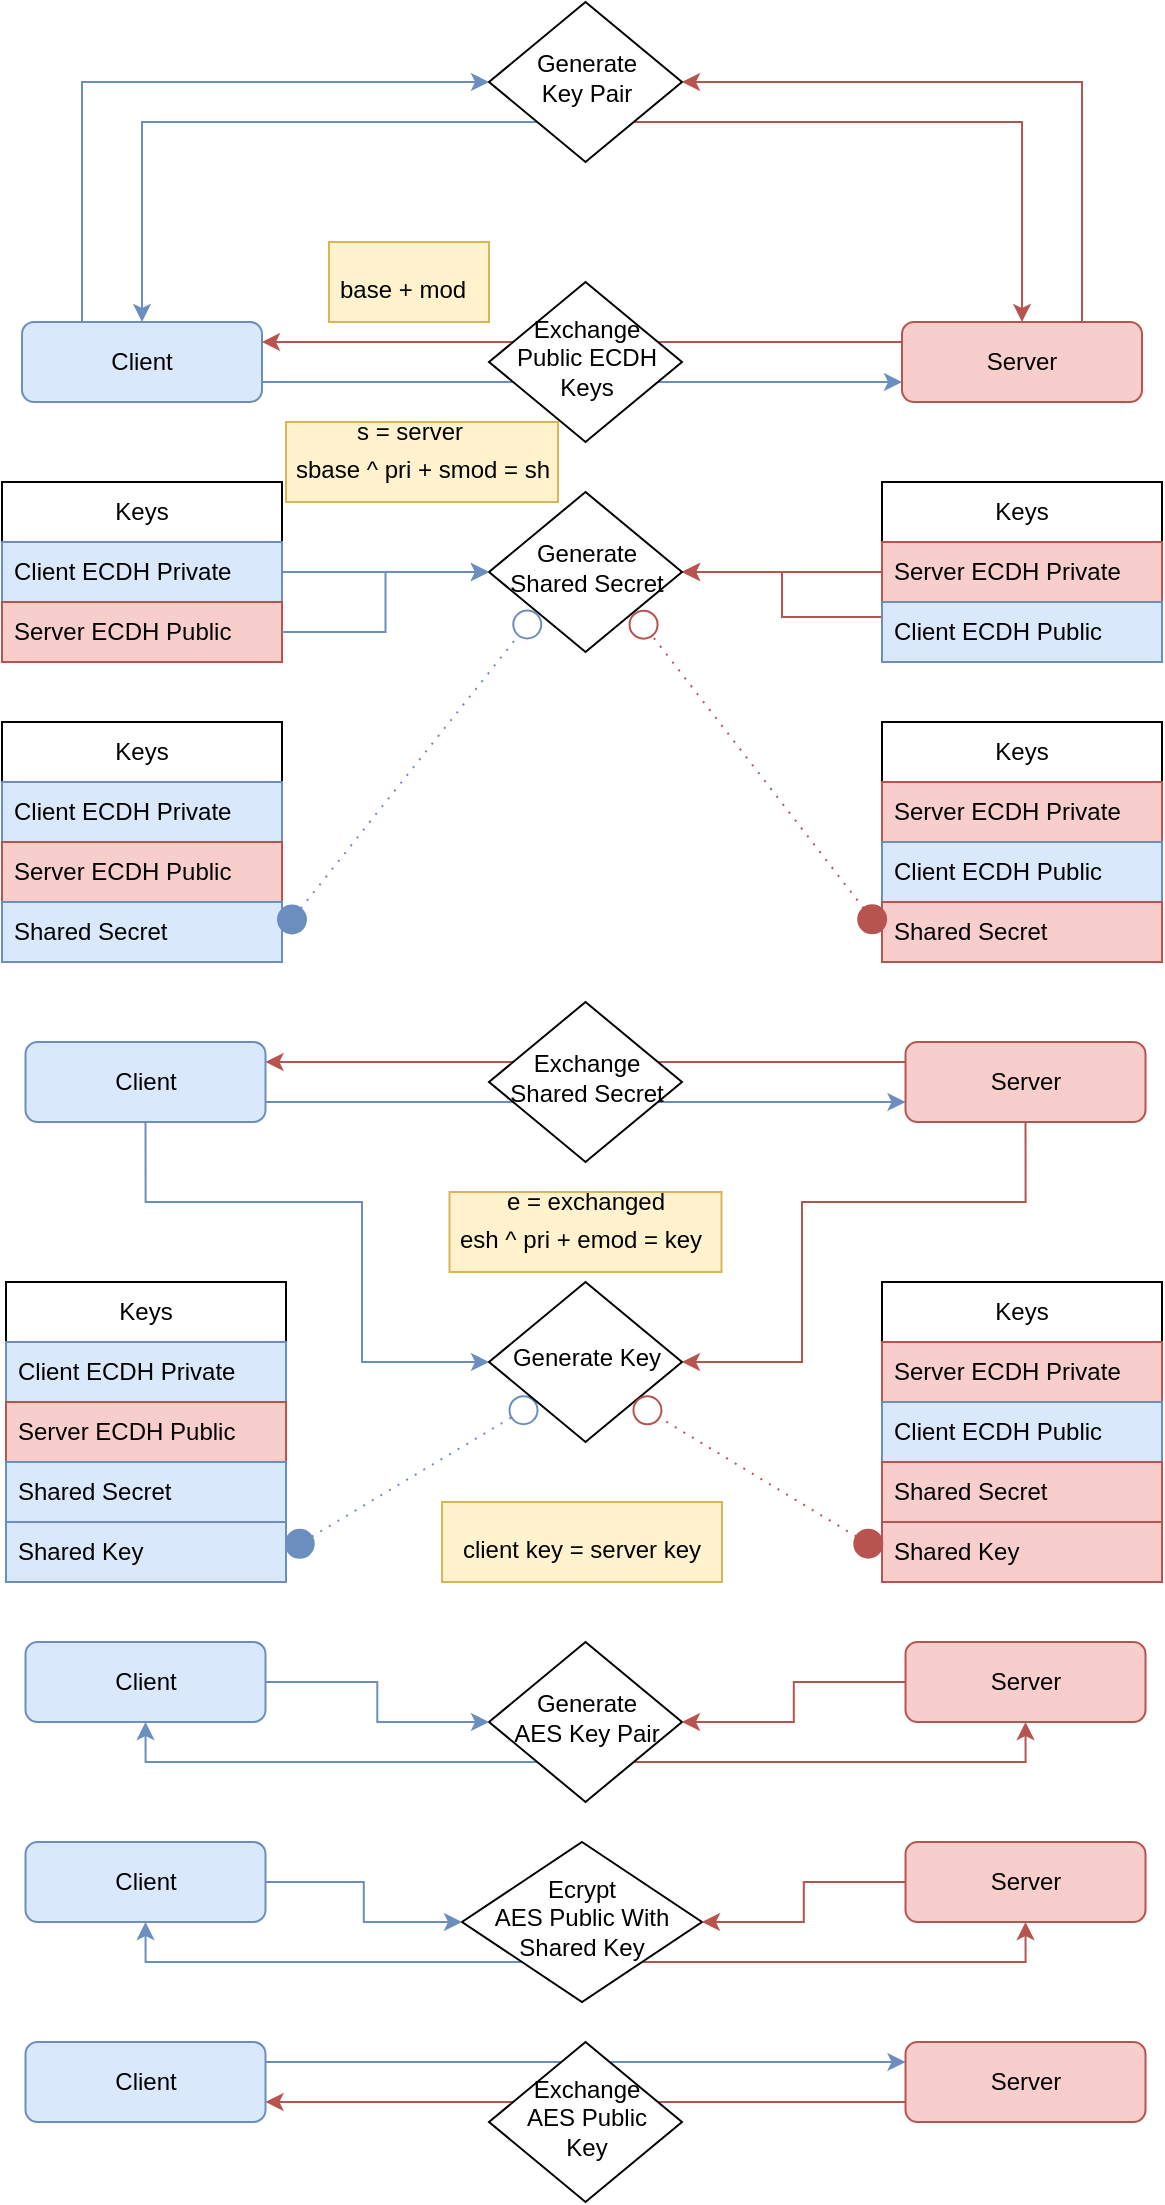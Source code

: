 <mxfile version="22.0.2" type="device">
  <diagram id="C5RBs43oDa-KdzZeNtuy" name="Page-1">
    <mxGraphModel dx="1434" dy="844" grid="1" gridSize="10" guides="1" tooltips="1" connect="1" arrows="1" fold="1" page="1" pageScale="1" pageWidth="827" pageHeight="1169" math="0" shadow="0">
      <root>
        <mxCell id="WIyWlLk6GJQsqaUBKTNV-0" />
        <mxCell id="WIyWlLk6GJQsqaUBKTNV-1" parent="WIyWlLk6GJQsqaUBKTNV-0" />
        <mxCell id="qKDCIm-A8HtyoyCFsas0-4" style="edgeStyle=orthogonalEdgeStyle;rounded=0;orthogonalLoop=1;jettySize=auto;html=1;exitX=1;exitY=0.75;exitDx=0;exitDy=0;entryX=0;entryY=0.75;entryDx=0;entryDy=0;fillColor=#dae8fc;strokeColor=#6c8ebf;" parent="WIyWlLk6GJQsqaUBKTNV-1" source="qKDCIm-A8HtyoyCFsas0-0" target="qKDCIm-A8HtyoyCFsas0-1" edge="1">
          <mxGeometry relative="1" as="geometry" />
        </mxCell>
        <mxCell id="qKDCIm-A8HtyoyCFsas0-20" style="edgeStyle=orthogonalEdgeStyle;rounded=0;orthogonalLoop=1;jettySize=auto;html=1;exitX=0.25;exitY=0;exitDx=0;exitDy=0;entryX=0;entryY=0.5;entryDx=0;entryDy=0;fillColor=#dae8fc;strokeColor=#6c8ebf;" parent="WIyWlLk6GJQsqaUBKTNV-1" source="qKDCIm-A8HtyoyCFsas0-0" target="qKDCIm-A8HtyoyCFsas0-19" edge="1">
          <mxGeometry relative="1" as="geometry" />
        </mxCell>
        <mxCell id="qKDCIm-A8HtyoyCFsas0-0" value="Client" style="rounded=1;whiteSpace=wrap;html=1;fontSize=12;glass=0;strokeWidth=1;shadow=0;fillColor=#dae8fc;strokeColor=#6c8ebf;" parent="WIyWlLk6GJQsqaUBKTNV-1" vertex="1">
          <mxGeometry x="70" y="180" width="120" height="40" as="geometry" />
        </mxCell>
        <mxCell id="qKDCIm-A8HtyoyCFsas0-5" style="edgeStyle=orthogonalEdgeStyle;rounded=0;orthogonalLoop=1;jettySize=auto;html=1;exitX=0;exitY=0.25;exitDx=0;exitDy=0;entryX=1;entryY=0.25;entryDx=0;entryDy=0;fillColor=#f8cecc;strokeColor=#b85450;" parent="WIyWlLk6GJQsqaUBKTNV-1" source="qKDCIm-A8HtyoyCFsas0-1" target="qKDCIm-A8HtyoyCFsas0-0" edge="1">
          <mxGeometry relative="1" as="geometry" />
        </mxCell>
        <mxCell id="qKDCIm-A8HtyoyCFsas0-22" style="edgeStyle=orthogonalEdgeStyle;rounded=0;orthogonalLoop=1;jettySize=auto;html=1;exitX=0.75;exitY=0;exitDx=0;exitDy=0;entryX=1;entryY=0.5;entryDx=0;entryDy=0;fillColor=#f8cecc;strokeColor=#b85450;" parent="WIyWlLk6GJQsqaUBKTNV-1" source="qKDCIm-A8HtyoyCFsas0-1" target="qKDCIm-A8HtyoyCFsas0-19" edge="1">
          <mxGeometry relative="1" as="geometry" />
        </mxCell>
        <mxCell id="qKDCIm-A8HtyoyCFsas0-1" value="Server" style="rounded=1;whiteSpace=wrap;html=1;fontSize=12;glass=0;strokeWidth=1;shadow=0;fillColor=#f8cecc;strokeColor=#b85450;" parent="WIyWlLk6GJQsqaUBKTNV-1" vertex="1">
          <mxGeometry x="510" y="180" width="120" height="40" as="geometry" />
        </mxCell>
        <mxCell id="qKDCIm-A8HtyoyCFsas0-2" value="Exchange Public ECDH Keys" style="rhombus;whiteSpace=wrap;html=1;shadow=0;fontFamily=Helvetica;fontSize=12;align=center;strokeWidth=1;spacing=6;spacingTop=-4;" parent="WIyWlLk6GJQsqaUBKTNV-1" vertex="1">
          <mxGeometry x="303.5" y="160" width="96.5" height="80" as="geometry" />
        </mxCell>
        <mxCell id="qKDCIm-A8HtyoyCFsas0-13" style="edgeStyle=orthogonalEdgeStyle;rounded=0;orthogonalLoop=1;jettySize=auto;html=1;exitX=1;exitY=0.5;exitDx=0;exitDy=0;entryX=0;entryY=0.5;entryDx=0;entryDy=0;fillColor=#dae8fc;strokeColor=#6c8ebf;" parent="WIyWlLk6GJQsqaUBKTNV-1" source="qKDCIm-A8HtyoyCFsas0-7" target="qKDCIm-A8HtyoyCFsas0-12" edge="1">
          <mxGeometry relative="1" as="geometry">
            <Array as="points">
              <mxPoint x="304" y="305" />
            </Array>
          </mxGeometry>
        </mxCell>
        <mxCell id="qKDCIm-A8HtyoyCFsas0-6" value="Keys" style="swimlane;fontStyle=0;childLayout=stackLayout;horizontal=1;startSize=30;horizontalStack=0;resizeParent=1;resizeParentMax=0;resizeLast=0;collapsible=1;marginBottom=0;whiteSpace=wrap;html=1;" parent="WIyWlLk6GJQsqaUBKTNV-1" vertex="1">
          <mxGeometry x="60" y="260" width="140" height="90" as="geometry" />
        </mxCell>
        <mxCell id="qKDCIm-A8HtyoyCFsas0-7" value="Client ECDH Private" style="text;strokeColor=#6c8ebf;fillColor=#dae8fc;align=left;verticalAlign=middle;spacingLeft=4;spacingRight=4;overflow=hidden;points=[[0,0.5],[1,0.5]];portConstraint=eastwest;rotatable=0;whiteSpace=wrap;html=1;" parent="qKDCIm-A8HtyoyCFsas0-6" vertex="1">
          <mxGeometry y="30" width="140" height="30" as="geometry" />
        </mxCell>
        <mxCell id="qKDCIm-A8HtyoyCFsas0-24" value="Server ECDH Public" style="text;strokeColor=#b85450;fillColor=#f8cecc;align=left;verticalAlign=middle;spacingLeft=4;spacingRight=4;overflow=hidden;points=[[0,0.5],[1,0.5]];portConstraint=eastwest;rotatable=0;whiteSpace=wrap;html=1;" parent="qKDCIm-A8HtyoyCFsas0-6" vertex="1">
          <mxGeometry y="60" width="140" height="30" as="geometry" />
        </mxCell>
        <mxCell id="qKDCIm-A8HtyoyCFsas0-45" style="edgeStyle=orthogonalEdgeStyle;rounded=0;orthogonalLoop=1;jettySize=auto;html=1;exitX=0;exitY=0.5;exitDx=0;exitDy=0;entryX=1;entryY=0.5;entryDx=0;entryDy=0;fillColor=#f8cecc;strokeColor=#b85450;" parent="WIyWlLk6GJQsqaUBKTNV-1" source="qKDCIm-A8HtyoyCFsas0-10" target="qKDCIm-A8HtyoyCFsas0-12" edge="1">
          <mxGeometry relative="1" as="geometry" />
        </mxCell>
        <mxCell id="qKDCIm-A8HtyoyCFsas0-46" style="edgeStyle=orthogonalEdgeStyle;rounded=0;orthogonalLoop=1;jettySize=auto;html=1;exitX=0;exitY=0.75;exitDx=0;exitDy=0;fillColor=#f8cecc;strokeColor=#b85450;" parent="WIyWlLk6GJQsqaUBKTNV-1" source="qKDCIm-A8HtyoyCFsas0-10" target="qKDCIm-A8HtyoyCFsas0-12" edge="1">
          <mxGeometry relative="1" as="geometry" />
        </mxCell>
        <mxCell id="qKDCIm-A8HtyoyCFsas0-10" value="Keys" style="swimlane;fontStyle=0;childLayout=stackLayout;horizontal=1;startSize=30;horizontalStack=0;resizeParent=1;resizeParentMax=0;resizeLast=0;collapsible=1;marginBottom=0;whiteSpace=wrap;html=1;" parent="WIyWlLk6GJQsqaUBKTNV-1" vertex="1">
          <mxGeometry x="500" y="260" width="140" height="90" as="geometry" />
        </mxCell>
        <mxCell id="qKDCIm-A8HtyoyCFsas0-11" value="Server ECDH Private" style="text;strokeColor=#b85450;fillColor=#f8cecc;align=left;verticalAlign=middle;spacingLeft=4;spacingRight=4;overflow=hidden;points=[[0,0.5],[1,0.5]];portConstraint=eastwest;rotatable=0;whiteSpace=wrap;html=1;" parent="qKDCIm-A8HtyoyCFsas0-10" vertex="1">
          <mxGeometry y="30" width="140" height="30" as="geometry" />
        </mxCell>
        <mxCell id="qKDCIm-A8HtyoyCFsas0-25" value="Client ECDH Public" style="text;strokeColor=#6c8ebf;fillColor=#dae8fc;align=left;verticalAlign=middle;spacingLeft=4;spacingRight=4;overflow=hidden;points=[[0,0.5],[1,0.5]];portConstraint=eastwest;rotatable=0;whiteSpace=wrap;html=1;" parent="qKDCIm-A8HtyoyCFsas0-10" vertex="1">
          <mxGeometry y="60" width="140" height="30" as="geometry" />
        </mxCell>
        <mxCell id="qKDCIm-A8HtyoyCFsas0-12" value="Generate Shared Secret" style="rhombus;whiteSpace=wrap;html=1;shadow=0;fontFamily=Helvetica;fontSize=12;align=center;strokeWidth=1;spacing=6;spacingTop=-4;" parent="WIyWlLk6GJQsqaUBKTNV-1" vertex="1">
          <mxGeometry x="303.5" y="265" width="96.5" height="80" as="geometry" />
        </mxCell>
        <mxCell id="qKDCIm-A8HtyoyCFsas0-14" value="Keys" style="swimlane;fontStyle=0;childLayout=stackLayout;horizontal=1;startSize=30;horizontalStack=0;resizeParent=1;resizeParentMax=0;resizeLast=0;collapsible=1;marginBottom=0;whiteSpace=wrap;html=1;" parent="WIyWlLk6GJQsqaUBKTNV-1" vertex="1">
          <mxGeometry x="60" y="380" width="140" height="120" as="geometry" />
        </mxCell>
        <mxCell id="qKDCIm-A8HtyoyCFsas0-15" value="Client ECDH Private" style="text;strokeColor=#6c8ebf;fillColor=#dae8fc;align=left;verticalAlign=middle;spacingLeft=4;spacingRight=4;overflow=hidden;points=[[0,0.5],[1,0.5]];portConstraint=eastwest;rotatable=0;whiteSpace=wrap;html=1;" parent="qKDCIm-A8HtyoyCFsas0-14" vertex="1">
          <mxGeometry y="30" width="140" height="30" as="geometry" />
        </mxCell>
        <mxCell id="qKDCIm-A8HtyoyCFsas0-27" value="Server ECDH Public" style="text;strokeColor=#b85450;fillColor=#f8cecc;align=left;verticalAlign=middle;spacingLeft=4;spacingRight=4;overflow=hidden;points=[[0,0.5],[1,0.5]];portConstraint=eastwest;rotatable=0;whiteSpace=wrap;html=1;" parent="qKDCIm-A8HtyoyCFsas0-14" vertex="1">
          <mxGeometry y="60" width="140" height="30" as="geometry" />
        </mxCell>
        <mxCell id="qKDCIm-A8HtyoyCFsas0-16" value="Shared Secret" style="text;strokeColor=#6c8ebf;fillColor=#dae8fc;align=left;verticalAlign=middle;spacingLeft=4;spacingRight=4;overflow=hidden;points=[[0,0.5],[1,0.5]];portConstraint=eastwest;rotatable=0;whiteSpace=wrap;html=1;" parent="qKDCIm-A8HtyoyCFsas0-14" vertex="1">
          <mxGeometry y="90" width="140" height="30" as="geometry" />
        </mxCell>
        <mxCell id="qKDCIm-A8HtyoyCFsas0-18" value="&lt;h1&gt;&lt;span style=&quot;background-color: initial; font-size: 12px; font-weight: normal;&quot;&gt;base + mod&lt;/span&gt;&lt;br&gt;&lt;/h1&gt;" style="text;html=1;strokeColor=#d6b656;fillColor=#fff2cc;spacing=5;spacingTop=-20;whiteSpace=wrap;overflow=hidden;rounded=0;" parent="WIyWlLk6GJQsqaUBKTNV-1" vertex="1">
          <mxGeometry x="223.5" y="140" width="80" height="40" as="geometry" />
        </mxCell>
        <mxCell id="qKDCIm-A8HtyoyCFsas0-21" style="edgeStyle=orthogonalEdgeStyle;rounded=0;orthogonalLoop=1;jettySize=auto;html=1;exitX=0;exitY=1;exitDx=0;exitDy=0;entryX=0.5;entryY=0;entryDx=0;entryDy=0;fillColor=#dae8fc;strokeColor=#6c8ebf;" parent="WIyWlLk6GJQsqaUBKTNV-1" source="qKDCIm-A8HtyoyCFsas0-19" target="qKDCIm-A8HtyoyCFsas0-0" edge="1">
          <mxGeometry relative="1" as="geometry" />
        </mxCell>
        <mxCell id="qKDCIm-A8HtyoyCFsas0-23" style="edgeStyle=orthogonalEdgeStyle;rounded=0;orthogonalLoop=1;jettySize=auto;html=1;exitX=1;exitY=1;exitDx=0;exitDy=0;entryX=0.5;entryY=0;entryDx=0;entryDy=0;fillColor=#f8cecc;strokeColor=#b85450;" parent="WIyWlLk6GJQsqaUBKTNV-1" source="qKDCIm-A8HtyoyCFsas0-19" target="qKDCIm-A8HtyoyCFsas0-1" edge="1">
          <mxGeometry relative="1" as="geometry" />
        </mxCell>
        <mxCell id="qKDCIm-A8HtyoyCFsas0-19" value="Generate &lt;br&gt;Key Pair" style="rhombus;whiteSpace=wrap;html=1;shadow=0;fontFamily=Helvetica;fontSize=12;align=center;strokeWidth=1;spacing=6;spacingTop=-4;" parent="WIyWlLk6GJQsqaUBKTNV-1" vertex="1">
          <mxGeometry x="303.5" y="20" width="96.5" height="80" as="geometry" />
        </mxCell>
        <mxCell id="qKDCIm-A8HtyoyCFsas0-26" style="edgeStyle=orthogonalEdgeStyle;rounded=0;orthogonalLoop=1;jettySize=auto;html=1;exitX=1;exitY=0.5;exitDx=0;exitDy=0;entryX=0;entryY=0.5;entryDx=0;entryDy=0;fillColor=#dae8fc;strokeColor=#6c8ebf;" parent="WIyWlLk6GJQsqaUBKTNV-1" source="qKDCIm-A8HtyoyCFsas0-24" target="qKDCIm-A8HtyoyCFsas0-12" edge="1">
          <mxGeometry relative="1" as="geometry" />
        </mxCell>
        <mxCell id="qKDCIm-A8HtyoyCFsas0-28" value="&lt;h1&gt;&lt;span style=&quot;background-color: initial; font-size: 12px; font-weight: normal;&quot;&gt;sbase ^ pri + smod = sh&lt;/span&gt;&lt;br&gt;&lt;/h1&gt;" style="text;html=1;strokeColor=#d6b656;fillColor=#fff2cc;spacing=5;spacingTop=-20;whiteSpace=wrap;overflow=hidden;rounded=0;" parent="WIyWlLk6GJQsqaUBKTNV-1" vertex="1">
          <mxGeometry x="202" y="230" width="136" height="40" as="geometry" />
        </mxCell>
        <mxCell id="qKDCIm-A8HtyoyCFsas0-32" style="edgeStyle=orthogonalEdgeStyle;rounded=0;orthogonalLoop=1;jettySize=auto;html=1;exitX=1;exitY=0.75;exitDx=0;exitDy=0;entryX=0;entryY=0.75;entryDx=0;entryDy=0;fillColor=#dae8fc;strokeColor=#6c8ebf;" parent="WIyWlLk6GJQsqaUBKTNV-1" source="qKDCIm-A8HtyoyCFsas0-29" target="qKDCIm-A8HtyoyCFsas0-30" edge="1">
          <mxGeometry relative="1" as="geometry" />
        </mxCell>
        <mxCell id="qKDCIm-A8HtyoyCFsas0-43" style="edgeStyle=orthogonalEdgeStyle;rounded=0;orthogonalLoop=1;jettySize=auto;html=1;exitX=0.5;exitY=1;exitDx=0;exitDy=0;entryX=0;entryY=0.5;entryDx=0;entryDy=0;fillColor=#dae8fc;strokeColor=#6c8ebf;" parent="WIyWlLk6GJQsqaUBKTNV-1" source="qKDCIm-A8HtyoyCFsas0-29" target="qKDCIm-A8HtyoyCFsas0-34" edge="1">
          <mxGeometry relative="1" as="geometry">
            <Array as="points">
              <mxPoint x="132" y="620" />
              <mxPoint x="240" y="620" />
              <mxPoint x="240" y="700" />
            </Array>
          </mxGeometry>
        </mxCell>
        <mxCell id="qKDCIm-A8HtyoyCFsas0-29" value="Client" style="rounded=1;whiteSpace=wrap;html=1;fontSize=12;glass=0;strokeWidth=1;shadow=0;fillColor=#dae8fc;strokeColor=#6c8ebf;" parent="WIyWlLk6GJQsqaUBKTNV-1" vertex="1">
          <mxGeometry x="71.75" y="540" width="120" height="40" as="geometry" />
        </mxCell>
        <mxCell id="qKDCIm-A8HtyoyCFsas0-33" style="edgeStyle=orthogonalEdgeStyle;rounded=0;orthogonalLoop=1;jettySize=auto;html=1;exitX=0;exitY=0.25;exitDx=0;exitDy=0;entryX=1;entryY=0.25;entryDx=0;entryDy=0;fillColor=#f8cecc;strokeColor=#b85450;" parent="WIyWlLk6GJQsqaUBKTNV-1" source="qKDCIm-A8HtyoyCFsas0-30" target="qKDCIm-A8HtyoyCFsas0-29" edge="1">
          <mxGeometry relative="1" as="geometry" />
        </mxCell>
        <mxCell id="qKDCIm-A8HtyoyCFsas0-58" style="edgeStyle=orthogonalEdgeStyle;rounded=0;orthogonalLoop=1;jettySize=auto;html=1;exitX=0.5;exitY=1;exitDx=0;exitDy=0;entryX=1;entryY=0.5;entryDx=0;entryDy=0;fillColor=#f8cecc;strokeColor=#b85450;" parent="WIyWlLk6GJQsqaUBKTNV-1" source="qKDCIm-A8HtyoyCFsas0-30" target="qKDCIm-A8HtyoyCFsas0-34" edge="1">
          <mxGeometry relative="1" as="geometry">
            <Array as="points">
              <mxPoint x="572" y="620" />
              <mxPoint x="460" y="620" />
              <mxPoint x="460" y="700" />
            </Array>
          </mxGeometry>
        </mxCell>
        <mxCell id="qKDCIm-A8HtyoyCFsas0-30" value="Server" style="rounded=1;whiteSpace=wrap;html=1;fontSize=12;glass=0;strokeWidth=1;shadow=0;fillColor=#f8cecc;strokeColor=#b85450;" parent="WIyWlLk6GJQsqaUBKTNV-1" vertex="1">
          <mxGeometry x="511.75" y="540" width="120" height="40" as="geometry" />
        </mxCell>
        <mxCell id="qKDCIm-A8HtyoyCFsas0-31" value="Exchange Shared Secret" style="rhombus;whiteSpace=wrap;html=1;shadow=0;fontFamily=Helvetica;fontSize=12;align=center;strokeWidth=1;spacing=6;spacingTop=-4;" parent="WIyWlLk6GJQsqaUBKTNV-1" vertex="1">
          <mxGeometry x="303.5" y="520" width="96.5" height="80" as="geometry" />
        </mxCell>
        <mxCell id="qKDCIm-A8HtyoyCFsas0-90" style="rounded=0;orthogonalLoop=1;jettySize=auto;html=1;exitX=1;exitY=0.5;exitDx=0;exitDy=0;endArrow=circle;endFill=0;startArrow=circle;startFill=1;fillColor=#dae8fc;strokeColor=#6c8ebf;dashed=1;dashPattern=1 4;entryX=0;entryY=1;entryDx=0;entryDy=0;" parent="WIyWlLk6GJQsqaUBKTNV-1" source="qKDCIm-A8HtyoyCFsas0-40" target="qKDCIm-A8HtyoyCFsas0-34" edge="1">
          <mxGeometry relative="1" as="geometry">
            <mxPoint x="240" y="795" as="targetPoint" />
          </mxGeometry>
        </mxCell>
        <mxCell id="qKDCIm-A8HtyoyCFsas0-34" value="Generate Key" style="rhombus;whiteSpace=wrap;html=1;shadow=0;fontFamily=Helvetica;fontSize=12;align=center;strokeWidth=1;spacing=6;spacingTop=-4;" parent="WIyWlLk6GJQsqaUBKTNV-1" vertex="1">
          <mxGeometry x="303.5" y="660" width="96.5" height="80" as="geometry" />
        </mxCell>
        <mxCell id="qKDCIm-A8HtyoyCFsas0-35" value="&lt;h1&gt;&lt;span style=&quot;background-color: initial; font-size: 12px; font-weight: normal;&quot;&gt;esh ^ pri + emod = key&lt;/span&gt;&lt;br&gt;&lt;/h1&gt;" style="text;html=1;strokeColor=#d6b656;fillColor=#fff2cc;spacing=5;spacingTop=-20;whiteSpace=wrap;overflow=hidden;rounded=0;" parent="WIyWlLk6GJQsqaUBKTNV-1" vertex="1">
          <mxGeometry x="283.75" y="615" width="136" height="40" as="geometry" />
        </mxCell>
        <mxCell id="qKDCIm-A8HtyoyCFsas0-36" value="Keys" style="swimlane;fontStyle=0;childLayout=stackLayout;horizontal=1;startSize=30;horizontalStack=0;resizeParent=1;resizeParentMax=0;resizeLast=0;collapsible=1;marginBottom=0;whiteSpace=wrap;html=1;" parent="WIyWlLk6GJQsqaUBKTNV-1" vertex="1">
          <mxGeometry x="62" y="660" width="140" height="150" as="geometry" />
        </mxCell>
        <mxCell id="qKDCIm-A8HtyoyCFsas0-37" value="Client ECDH Private" style="text;strokeColor=#6c8ebf;fillColor=#dae8fc;align=left;verticalAlign=middle;spacingLeft=4;spacingRight=4;overflow=hidden;points=[[0,0.5],[1,0.5]];portConstraint=eastwest;rotatable=0;whiteSpace=wrap;html=1;" parent="qKDCIm-A8HtyoyCFsas0-36" vertex="1">
          <mxGeometry y="30" width="140" height="30" as="geometry" />
        </mxCell>
        <mxCell id="qKDCIm-A8HtyoyCFsas0-38" value="Server ECDH Public" style="text;strokeColor=#b85450;fillColor=#f8cecc;align=left;verticalAlign=middle;spacingLeft=4;spacingRight=4;overflow=hidden;points=[[0,0.5],[1,0.5]];portConstraint=eastwest;rotatable=0;whiteSpace=wrap;html=1;" parent="qKDCIm-A8HtyoyCFsas0-36" vertex="1">
          <mxGeometry y="60" width="140" height="30" as="geometry" />
        </mxCell>
        <mxCell id="qKDCIm-A8HtyoyCFsas0-39" value="Shared Secret" style="text;strokeColor=#6c8ebf;fillColor=#dae8fc;align=left;verticalAlign=middle;spacingLeft=4;spacingRight=4;overflow=hidden;points=[[0,0.5],[1,0.5]];portConstraint=eastwest;rotatable=0;whiteSpace=wrap;html=1;" parent="qKDCIm-A8HtyoyCFsas0-36" vertex="1">
          <mxGeometry y="90" width="140" height="30" as="geometry" />
        </mxCell>
        <mxCell id="qKDCIm-A8HtyoyCFsas0-40" value="Shared Key" style="text;strokeColor=#6c8ebf;fillColor=#dae8fc;align=left;verticalAlign=middle;spacingLeft=4;spacingRight=4;overflow=hidden;points=[[0,0.5],[1,0.5]];portConstraint=eastwest;rotatable=0;whiteSpace=wrap;html=1;" parent="qKDCIm-A8HtyoyCFsas0-36" vertex="1">
          <mxGeometry y="120" width="140" height="30" as="geometry" />
        </mxCell>
        <mxCell id="qKDCIm-A8HtyoyCFsas0-41" value="e = exchanged" style="text;html=1;strokeColor=none;fillColor=none;align=center;verticalAlign=middle;whiteSpace=wrap;rounded=0;" parent="WIyWlLk6GJQsqaUBKTNV-1" vertex="1">
          <mxGeometry x="301.75" y="605" width="100" height="30" as="geometry" />
        </mxCell>
        <mxCell id="qKDCIm-A8HtyoyCFsas0-42" value="s = server" style="text;html=1;strokeColor=none;fillColor=none;align=center;verticalAlign=middle;whiteSpace=wrap;rounded=0;" parent="WIyWlLk6GJQsqaUBKTNV-1" vertex="1">
          <mxGeometry x="233.5" y="220" width="60" height="30" as="geometry" />
        </mxCell>
        <mxCell id="qKDCIm-A8HtyoyCFsas0-44" value="&lt;h1 style=&quot;&quot;&gt;&lt;span style=&quot;background-color: initial; font-size: 12px; font-weight: normal;&quot;&gt;client key = server key&lt;/span&gt;&lt;br&gt;&lt;/h1&gt;" style="text;html=1;strokeColor=#d6b656;fillColor=#fff2cc;spacing=5;spacingTop=-20;whiteSpace=wrap;overflow=hidden;rounded=0;align=center;" parent="WIyWlLk6GJQsqaUBKTNV-1" vertex="1">
          <mxGeometry x="280" y="770" width="140" height="40" as="geometry" />
        </mxCell>
        <mxCell id="qKDCIm-A8HtyoyCFsas0-47" value="Keys" style="swimlane;fontStyle=0;childLayout=stackLayout;horizontal=1;startSize=30;horizontalStack=0;resizeParent=1;resizeParentMax=0;resizeLast=0;collapsible=1;marginBottom=0;whiteSpace=wrap;html=1;" parent="WIyWlLk6GJQsqaUBKTNV-1" vertex="1">
          <mxGeometry x="500" y="380" width="140" height="120" as="geometry">
            <mxRectangle x="500" y="380" width="70" height="30" as="alternateBounds" />
          </mxGeometry>
        </mxCell>
        <mxCell id="qKDCIm-A8HtyoyCFsas0-48" value="Server ECDH Private" style="text;strokeColor=#b85450;fillColor=#f8cecc;align=left;verticalAlign=middle;spacingLeft=4;spacingRight=4;overflow=hidden;points=[[0,0.5],[1,0.5]];portConstraint=eastwest;rotatable=0;whiteSpace=wrap;html=1;" parent="qKDCIm-A8HtyoyCFsas0-47" vertex="1">
          <mxGeometry y="30" width="140" height="30" as="geometry" />
        </mxCell>
        <mxCell id="qKDCIm-A8HtyoyCFsas0-49" value="Client ECDH Public" style="text;strokeColor=#6c8ebf;fillColor=#dae8fc;align=left;verticalAlign=middle;spacingLeft=4;spacingRight=4;overflow=hidden;points=[[0,0.5],[1,0.5]];portConstraint=eastwest;rotatable=0;whiteSpace=wrap;html=1;" parent="qKDCIm-A8HtyoyCFsas0-47" vertex="1">
          <mxGeometry y="60" width="140" height="30" as="geometry" />
        </mxCell>
        <mxCell id="qKDCIm-A8HtyoyCFsas0-50" value="Shared Secret" style="text;strokeColor=#b85450;fillColor=#f8cecc;align=left;verticalAlign=middle;spacingLeft=4;spacingRight=4;overflow=hidden;points=[[0,0.5],[1,0.5]];portConstraint=eastwest;rotatable=0;whiteSpace=wrap;html=1;" parent="qKDCIm-A8HtyoyCFsas0-47" vertex="1">
          <mxGeometry y="90" width="140" height="30" as="geometry" />
        </mxCell>
        <mxCell id="qKDCIm-A8HtyoyCFsas0-53" value="Keys" style="swimlane;fontStyle=0;childLayout=stackLayout;horizontal=1;startSize=30;horizontalStack=0;resizeParent=1;resizeParentMax=0;resizeLast=0;collapsible=1;marginBottom=0;whiteSpace=wrap;html=1;" parent="WIyWlLk6GJQsqaUBKTNV-1" vertex="1">
          <mxGeometry x="500" y="660" width="140" height="150" as="geometry" />
        </mxCell>
        <mxCell id="qKDCIm-A8HtyoyCFsas0-54" value="Server ECDH Private" style="text;strokeColor=#b85450;fillColor=#f8cecc;align=left;verticalAlign=middle;spacingLeft=4;spacingRight=4;overflow=hidden;points=[[0,0.5],[1,0.5]];portConstraint=eastwest;rotatable=0;whiteSpace=wrap;html=1;" parent="qKDCIm-A8HtyoyCFsas0-53" vertex="1">
          <mxGeometry y="30" width="140" height="30" as="geometry" />
        </mxCell>
        <mxCell id="qKDCIm-A8HtyoyCFsas0-55" value="Client ECDH Public" style="text;strokeColor=#6c8ebf;fillColor=#dae8fc;align=left;verticalAlign=middle;spacingLeft=4;spacingRight=4;overflow=hidden;points=[[0,0.5],[1,0.5]];portConstraint=eastwest;rotatable=0;whiteSpace=wrap;html=1;" parent="qKDCIm-A8HtyoyCFsas0-53" vertex="1">
          <mxGeometry y="60" width="140" height="30" as="geometry" />
        </mxCell>
        <mxCell id="qKDCIm-A8HtyoyCFsas0-56" value="Shared Secret" style="text;strokeColor=#b85450;fillColor=#f8cecc;align=left;verticalAlign=middle;spacingLeft=4;spacingRight=4;overflow=hidden;points=[[0,0.5],[1,0.5]];portConstraint=eastwest;rotatable=0;whiteSpace=wrap;html=1;" parent="qKDCIm-A8HtyoyCFsas0-53" vertex="1">
          <mxGeometry y="90" width="140" height="30" as="geometry" />
        </mxCell>
        <mxCell id="qKDCIm-A8HtyoyCFsas0-57" value="Shared Key" style="text;strokeColor=#b85450;fillColor=#f8cecc;align=left;verticalAlign=middle;spacingLeft=4;spacingRight=4;overflow=hidden;points=[[0,0.5],[1,0.5]];portConstraint=eastwest;rotatable=0;whiteSpace=wrap;html=1;" parent="qKDCIm-A8HtyoyCFsas0-53" vertex="1">
          <mxGeometry y="120" width="140" height="30" as="geometry" />
        </mxCell>
        <mxCell id="qKDCIm-A8HtyoyCFsas0-72" style="edgeStyle=orthogonalEdgeStyle;rounded=0;orthogonalLoop=1;jettySize=auto;html=1;exitX=0;exitY=1;exitDx=0;exitDy=0;entryX=0.5;entryY=1;entryDx=0;entryDy=0;fillColor=#dae8fc;strokeColor=#6c8ebf;" parent="WIyWlLk6GJQsqaUBKTNV-1" source="qKDCIm-A8HtyoyCFsas0-59" target="qKDCIm-A8HtyoyCFsas0-62" edge="1">
          <mxGeometry relative="1" as="geometry" />
        </mxCell>
        <mxCell id="qKDCIm-A8HtyoyCFsas0-73" style="edgeStyle=orthogonalEdgeStyle;rounded=0;orthogonalLoop=1;jettySize=auto;html=1;exitX=1;exitY=1;exitDx=0;exitDy=0;entryX=0.5;entryY=1;entryDx=0;entryDy=0;fillColor=#f8cecc;strokeColor=#b85450;" parent="WIyWlLk6GJQsqaUBKTNV-1" source="qKDCIm-A8HtyoyCFsas0-59" target="qKDCIm-A8HtyoyCFsas0-63" edge="1">
          <mxGeometry relative="1" as="geometry" />
        </mxCell>
        <mxCell id="qKDCIm-A8HtyoyCFsas0-59" value="Generate &lt;br&gt;AES Key Pair" style="rhombus;whiteSpace=wrap;html=1;shadow=0;fontFamily=Helvetica;fontSize=12;align=center;strokeWidth=1;spacing=6;spacingTop=-4;" parent="WIyWlLk6GJQsqaUBKTNV-1" vertex="1">
          <mxGeometry x="303.5" y="840" width="96.5" height="80" as="geometry" />
        </mxCell>
        <mxCell id="qKDCIm-A8HtyoyCFsas0-74" style="edgeStyle=orthogonalEdgeStyle;rounded=0;orthogonalLoop=1;jettySize=auto;html=1;exitX=1;exitY=0.5;exitDx=0;exitDy=0;entryX=0;entryY=0.5;entryDx=0;entryDy=0;fillColor=#dae8fc;strokeColor=#6c8ebf;" parent="WIyWlLk6GJQsqaUBKTNV-1" source="qKDCIm-A8HtyoyCFsas0-62" target="qKDCIm-A8HtyoyCFsas0-59" edge="1">
          <mxGeometry relative="1" as="geometry" />
        </mxCell>
        <mxCell id="qKDCIm-A8HtyoyCFsas0-62" value="Client" style="rounded=1;whiteSpace=wrap;html=1;fontSize=12;glass=0;strokeWidth=1;shadow=0;fillColor=#dae8fc;strokeColor=#6c8ebf;" parent="WIyWlLk6GJQsqaUBKTNV-1" vertex="1">
          <mxGeometry x="71.75" y="840" width="120" height="40" as="geometry" />
        </mxCell>
        <mxCell id="qKDCIm-A8HtyoyCFsas0-75" style="edgeStyle=orthogonalEdgeStyle;rounded=0;orthogonalLoop=1;jettySize=auto;html=1;exitX=0;exitY=0.5;exitDx=0;exitDy=0;entryX=1;entryY=0.5;entryDx=0;entryDy=0;fillColor=#f8cecc;strokeColor=#b85450;" parent="WIyWlLk6GJQsqaUBKTNV-1" source="qKDCIm-A8HtyoyCFsas0-63" target="qKDCIm-A8HtyoyCFsas0-59" edge="1">
          <mxGeometry relative="1" as="geometry" />
        </mxCell>
        <mxCell id="qKDCIm-A8HtyoyCFsas0-63" value="Server" style="rounded=1;whiteSpace=wrap;html=1;fontSize=12;glass=0;strokeWidth=1;shadow=0;fillColor=#f8cecc;strokeColor=#b85450;" parent="WIyWlLk6GJQsqaUBKTNV-1" vertex="1">
          <mxGeometry x="511.75" y="840" width="120" height="40" as="geometry" />
        </mxCell>
        <mxCell id="qKDCIm-A8HtyoyCFsas0-76" style="edgeStyle=orthogonalEdgeStyle;rounded=0;orthogonalLoop=1;jettySize=auto;html=1;exitX=0;exitY=1;exitDx=0;exitDy=0;entryX=0.5;entryY=1;entryDx=0;entryDy=0;fillColor=#dae8fc;strokeColor=#6c8ebf;" parent="WIyWlLk6GJQsqaUBKTNV-1" source="qKDCIm-A8HtyoyCFsas0-78" target="qKDCIm-A8HtyoyCFsas0-80" edge="1">
          <mxGeometry relative="1" as="geometry" />
        </mxCell>
        <mxCell id="qKDCIm-A8HtyoyCFsas0-77" style="edgeStyle=orthogonalEdgeStyle;rounded=0;orthogonalLoop=1;jettySize=auto;html=1;exitX=1;exitY=1;exitDx=0;exitDy=0;entryX=0.5;entryY=1;entryDx=0;entryDy=0;fillColor=#f8cecc;strokeColor=#b85450;" parent="WIyWlLk6GJQsqaUBKTNV-1" source="qKDCIm-A8HtyoyCFsas0-78" target="qKDCIm-A8HtyoyCFsas0-82" edge="1">
          <mxGeometry relative="1" as="geometry" />
        </mxCell>
        <mxCell id="qKDCIm-A8HtyoyCFsas0-78" value="Ecrypt&lt;br style=&quot;border-color: var(--border-color);&quot;&gt;AES Public With&lt;br style=&quot;border-color: var(--border-color);&quot;&gt;Shared Key" style="rhombus;whiteSpace=wrap;html=1;shadow=0;fontFamily=Helvetica;fontSize=12;align=center;strokeWidth=1;spacing=6;spacingTop=-4;" parent="WIyWlLk6GJQsqaUBKTNV-1" vertex="1">
          <mxGeometry x="290" y="940" width="120" height="80" as="geometry" />
        </mxCell>
        <mxCell id="qKDCIm-A8HtyoyCFsas0-79" style="edgeStyle=orthogonalEdgeStyle;rounded=0;orthogonalLoop=1;jettySize=auto;html=1;exitX=1;exitY=0.5;exitDx=0;exitDy=0;entryX=0;entryY=0.5;entryDx=0;entryDy=0;fillColor=#dae8fc;strokeColor=#6c8ebf;" parent="WIyWlLk6GJQsqaUBKTNV-1" source="qKDCIm-A8HtyoyCFsas0-80" target="qKDCIm-A8HtyoyCFsas0-78" edge="1">
          <mxGeometry relative="1" as="geometry" />
        </mxCell>
        <mxCell id="qKDCIm-A8HtyoyCFsas0-80" value="Client" style="rounded=1;whiteSpace=wrap;html=1;fontSize=12;glass=0;strokeWidth=1;shadow=0;fillColor=#dae8fc;strokeColor=#6c8ebf;" parent="WIyWlLk6GJQsqaUBKTNV-1" vertex="1">
          <mxGeometry x="71.75" y="940" width="120" height="40" as="geometry" />
        </mxCell>
        <mxCell id="qKDCIm-A8HtyoyCFsas0-81" style="edgeStyle=orthogonalEdgeStyle;rounded=0;orthogonalLoop=1;jettySize=auto;html=1;exitX=0;exitY=0.5;exitDx=0;exitDy=0;entryX=1;entryY=0.5;entryDx=0;entryDy=0;fillColor=#f8cecc;strokeColor=#b85450;" parent="WIyWlLk6GJQsqaUBKTNV-1" source="qKDCIm-A8HtyoyCFsas0-82" target="qKDCIm-A8HtyoyCFsas0-78" edge="1">
          <mxGeometry relative="1" as="geometry" />
        </mxCell>
        <mxCell id="qKDCIm-A8HtyoyCFsas0-82" value="Server" style="rounded=1;whiteSpace=wrap;html=1;fontSize=12;glass=0;strokeWidth=1;shadow=0;fillColor=#f8cecc;strokeColor=#b85450;" parent="WIyWlLk6GJQsqaUBKTNV-1" vertex="1">
          <mxGeometry x="511.75" y="940" width="120" height="40" as="geometry" />
        </mxCell>
        <mxCell id="qKDCIm-A8HtyoyCFsas0-86" style="edgeStyle=orthogonalEdgeStyle;rounded=0;orthogonalLoop=1;jettySize=auto;html=1;exitX=1;exitY=0.25;exitDx=0;exitDy=0;entryX=0;entryY=0.25;entryDx=0;entryDy=0;fillColor=#dae8fc;strokeColor=#6c8ebf;" parent="WIyWlLk6GJQsqaUBKTNV-1" source="qKDCIm-A8HtyoyCFsas0-87" target="qKDCIm-A8HtyoyCFsas0-89" edge="1">
          <mxGeometry relative="1" as="geometry" />
        </mxCell>
        <mxCell id="qKDCIm-A8HtyoyCFsas0-87" value="Client" style="rounded=1;whiteSpace=wrap;html=1;fontSize=12;glass=0;strokeWidth=1;shadow=0;fillColor=#dae8fc;strokeColor=#6c8ebf;" parent="WIyWlLk6GJQsqaUBKTNV-1" vertex="1">
          <mxGeometry x="71.75" y="1040" width="120" height="40" as="geometry" />
        </mxCell>
        <mxCell id="qKDCIm-A8HtyoyCFsas0-88" style="edgeStyle=orthogonalEdgeStyle;rounded=0;orthogonalLoop=1;jettySize=auto;html=1;exitX=0;exitY=0.75;exitDx=0;exitDy=0;entryX=1;entryY=0.75;entryDx=0;entryDy=0;fillColor=#f8cecc;strokeColor=#b85450;" parent="WIyWlLk6GJQsqaUBKTNV-1" source="qKDCIm-A8HtyoyCFsas0-89" target="qKDCIm-A8HtyoyCFsas0-87" edge="1">
          <mxGeometry relative="1" as="geometry" />
        </mxCell>
        <mxCell id="qKDCIm-A8HtyoyCFsas0-89" value="Server" style="rounded=1;whiteSpace=wrap;html=1;fontSize=12;glass=0;strokeWidth=1;shadow=0;fillColor=#f8cecc;strokeColor=#b85450;" parent="WIyWlLk6GJQsqaUBKTNV-1" vertex="1">
          <mxGeometry x="511.75" y="1040" width="120" height="40" as="geometry" />
        </mxCell>
        <mxCell id="qKDCIm-A8HtyoyCFsas0-85" value="Exchange&lt;br style=&quot;border-color: var(--border-color);&quot;&gt;AES Public&lt;br&gt;Key" style="rhombus;whiteSpace=wrap;html=1;shadow=0;fontFamily=Helvetica;fontSize=12;align=center;strokeWidth=1;spacing=6;spacingTop=-4;" parent="WIyWlLk6GJQsqaUBKTNV-1" vertex="1">
          <mxGeometry x="303.5" y="1040" width="96.5" height="80" as="geometry" />
        </mxCell>
        <mxCell id="qKDCIm-A8HtyoyCFsas0-91" style="rounded=0;orthogonalLoop=1;jettySize=auto;html=1;entryX=1;entryY=1;entryDx=0;entryDy=0;endArrow=circle;endFill=0;startArrow=circle;startFill=1;fillColor=#f8cecc;strokeColor=#b85450;dashed=1;dashPattern=1 4;exitX=0;exitY=0.5;exitDx=0;exitDy=0;" parent="WIyWlLk6GJQsqaUBKTNV-1" source="qKDCIm-A8HtyoyCFsas0-57" target="qKDCIm-A8HtyoyCFsas0-34" edge="1">
          <mxGeometry relative="1" as="geometry">
            <mxPoint x="470" y="730" as="sourcePoint" />
            <mxPoint x="212" y="805" as="targetPoint" />
          </mxGeometry>
        </mxCell>
        <mxCell id="qKDCIm-A8HtyoyCFsas0-92" style="rounded=0;orthogonalLoop=1;jettySize=auto;html=1;entryX=0;entryY=1;entryDx=0;entryDy=0;endArrow=circle;endFill=0;startArrow=circle;startFill=1;fillColor=#dae8fc;strokeColor=#6c8ebf;dashed=1;dashPattern=1 4;exitX=1;exitY=0.5;exitDx=0;exitDy=0;" parent="WIyWlLk6GJQsqaUBKTNV-1" source="qKDCIm-A8HtyoyCFsas0-16" target="qKDCIm-A8HtyoyCFsas0-12" edge="1">
          <mxGeometry relative="1" as="geometry">
            <mxPoint x="352" y="440" as="sourcePoint" />
            <mxPoint x="223.5" y="485" as="targetPoint" />
          </mxGeometry>
        </mxCell>
        <mxCell id="qKDCIm-A8HtyoyCFsas0-93" style="rounded=0;orthogonalLoop=1;jettySize=auto;html=1;endArrow=circle;endFill=0;startArrow=circle;startFill=1;fillColor=#f8cecc;strokeColor=#b85450;dashed=1;dashPattern=1 4;entryX=1;entryY=1;entryDx=0;entryDy=0;exitX=0;exitY=0.5;exitDx=0;exitDy=0;" parent="WIyWlLk6GJQsqaUBKTNV-1" source="qKDCIm-A8HtyoyCFsas0-50" target="qKDCIm-A8HtyoyCFsas0-12" edge="1">
          <mxGeometry relative="1" as="geometry">
            <mxPoint x="320" y="460" as="sourcePoint" />
            <mxPoint x="460" y="490" as="targetPoint" />
          </mxGeometry>
        </mxCell>
      </root>
    </mxGraphModel>
  </diagram>
</mxfile>
